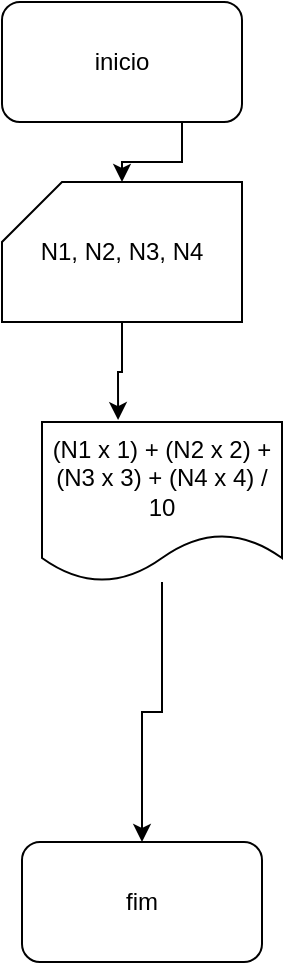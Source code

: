 <mxfile version="20.2.7" type="github">
  <diagram id="-0tNtrV9HfLTo1L6tZ42" name="Página-1">
    <mxGraphModel dx="868" dy="481" grid="1" gridSize="10" guides="1" tooltips="1" connect="1" arrows="1" fold="1" page="1" pageScale="1" pageWidth="827" pageHeight="1169" math="0" shadow="0">
      <root>
        <mxCell id="0" />
        <mxCell id="1" parent="0" />
        <mxCell id="rt3Y8UVzFo9xjGZ9cHRm-13" style="edgeStyle=orthogonalEdgeStyle;rounded=0;orthogonalLoop=1;jettySize=auto;html=1;exitX=0.75;exitY=1;exitDx=0;exitDy=0;" edge="1" parent="1" source="rt3Y8UVzFo9xjGZ9cHRm-1" target="rt3Y8UVzFo9xjGZ9cHRm-10">
          <mxGeometry relative="1" as="geometry" />
        </mxCell>
        <mxCell id="rt3Y8UVzFo9xjGZ9cHRm-1" value="inicio" style="rounded=1;whiteSpace=wrap;html=1;" vertex="1" parent="1">
          <mxGeometry x="20" width="120" height="60" as="geometry" />
        </mxCell>
        <mxCell id="rt3Y8UVzFo9xjGZ9cHRm-16" style="edgeStyle=orthogonalEdgeStyle;rounded=0;orthogonalLoop=1;jettySize=auto;html=1;" edge="1" parent="1" source="rt3Y8UVzFo9xjGZ9cHRm-6" target="rt3Y8UVzFo9xjGZ9cHRm-8">
          <mxGeometry relative="1" as="geometry" />
        </mxCell>
        <mxCell id="rt3Y8UVzFo9xjGZ9cHRm-6" value="(N1 x 1) + (N2 x 2) + (N3 x 3) + (N4 x 4) / 10" style="shape=document;whiteSpace=wrap;html=1;boundedLbl=1;" vertex="1" parent="1">
          <mxGeometry x="40" y="210" width="120" height="80" as="geometry" />
        </mxCell>
        <mxCell id="rt3Y8UVzFo9xjGZ9cHRm-8" value="fim" style="rounded=1;whiteSpace=wrap;html=1;" vertex="1" parent="1">
          <mxGeometry x="30" y="420" width="120" height="60" as="geometry" />
        </mxCell>
        <mxCell id="rt3Y8UVzFo9xjGZ9cHRm-17" style="edgeStyle=orthogonalEdgeStyle;rounded=0;orthogonalLoop=1;jettySize=auto;html=1;entryX=0.317;entryY=-0.012;entryDx=0;entryDy=0;entryPerimeter=0;" edge="1" parent="1" source="rt3Y8UVzFo9xjGZ9cHRm-10" target="rt3Y8UVzFo9xjGZ9cHRm-6">
          <mxGeometry relative="1" as="geometry" />
        </mxCell>
        <mxCell id="rt3Y8UVzFo9xjGZ9cHRm-10" value="N1, N2, N3, N4" style="shape=card;whiteSpace=wrap;html=1;" vertex="1" parent="1">
          <mxGeometry x="20" y="90" width="120" height="70" as="geometry" />
        </mxCell>
      </root>
    </mxGraphModel>
  </diagram>
</mxfile>
